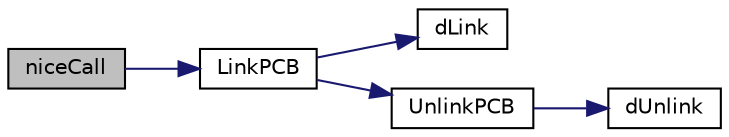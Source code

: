 digraph "niceCall"
{
 // LATEX_PDF_SIZE
  edge [fontname="Helvetica",fontsize="10",labelfontname="Helvetica",labelfontsize="10"];
  node [fontname="Helvetica",fontsize="10",shape=record];
  rankdir="LR";
  Node1 [label="niceCall",height=0.2,width=0.4,color="black", fillcolor="grey75", style="filled", fontcolor="black",tooltip="Performs all operations required for changing the user process' priority."];
  Node1 -> Node2 [color="midnightblue",fontsize="10",style="solid",fontname="Helvetica"];
  Node2 [label="LinkPCB",height=0.2,width=0.4,color="black", fillcolor="white", style="filled",URL="$k__scheduler_8c.html#a6fa07eff4335f7eca76b95872e445907",tooltip="Links a PCB into a specific priority queue."];
  Node2 -> Node3 [color="midnightblue",fontsize="10",style="solid",fontname="Helvetica"];
  Node3 [label="dLink",height=0.2,width=0.4,color="black", fillcolor="white", style="filled",URL="$dlist_8c.html#af800d7b4d997230f7d590c452dcb1ea3",tooltip="Links a node into the back of another."];
  Node2 -> Node4 [color="midnightblue",fontsize="10",style="solid",fontname="Helvetica"];
  Node4 [label="UnlinkPCB",height=0.2,width=0.4,color="black", fillcolor="white", style="filled",URL="$k__scheduler_8c.html#a020cd5ae59a5fa38146a31260f17ee30",tooltip="Unlinks PCB from its Process queue."];
  Node4 -> Node5 [color="midnightblue",fontsize="10",style="solid",fontname="Helvetica"];
  Node5 [label="dUnlink",height=0.2,width=0.4,color="black", fillcolor="white", style="filled",URL="$dlist_8c.html#a4ac5bcc32a4b91f514e4eeff11361b61",tooltip="Unlinks a node from its current list."];
}
